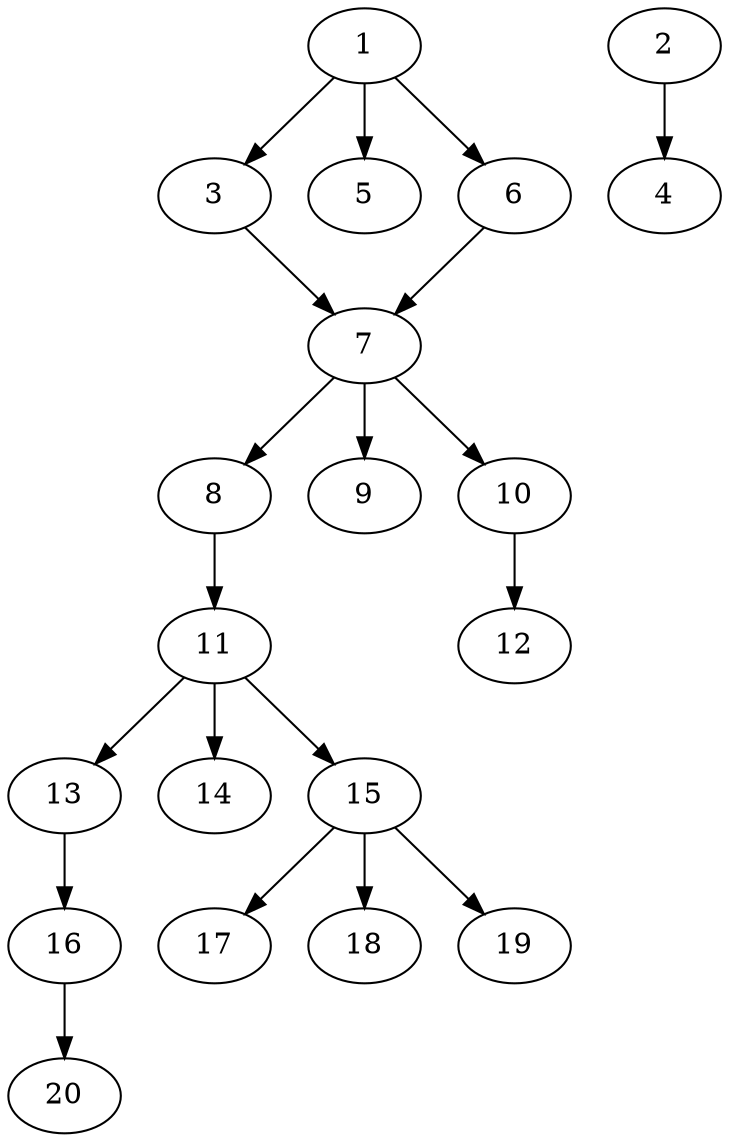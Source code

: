 // DAG automatically generated by daggen at Sat Jul 27 15:34:46 2019
// ./daggen --dot -n 20 --ccr 0.5 --fat 0.4 --regular 0.5 --density 0.4 --mindata 5242880 --maxdata 52428800 
digraph G {
  1 [size="15659008", alpha="0.12", expect_size="7829504"] 
  1 -> 3 [size ="7829504"]
  1 -> 5 [size ="7829504"]
  1 -> 6 [size ="7829504"]
  2 [size="100476928", alpha="0.20", expect_size="50238464"] 
  2 -> 4 [size ="50238464"]
  3 [size="36519936", alpha="0.07", expect_size="18259968"] 
  3 -> 7 [size ="18259968"]
  4 [size="79251456", alpha="0.18", expect_size="39625728"] 
  5 [size="82583552", alpha="0.16", expect_size="41291776"] 
  6 [size="91529216", alpha="0.00", expect_size="45764608"] 
  6 -> 7 [size ="45764608"]
  7 [size="71106560", alpha="0.17", expect_size="35553280"] 
  7 -> 8 [size ="35553280"]
  7 -> 9 [size ="35553280"]
  7 -> 10 [size ="35553280"]
  8 [size="18163712", alpha="0.06", expect_size="9081856"] 
  8 -> 11 [size ="9081856"]
  9 [size="100358144", alpha="0.16", expect_size="50179072"] 
  10 [size="43139072", alpha="0.13", expect_size="21569536"] 
  10 -> 12 [size ="21569536"]
  11 [size="99801088", alpha="0.04", expect_size="49900544"] 
  11 -> 13 [size ="49900544"]
  11 -> 14 [size ="49900544"]
  11 -> 15 [size ="49900544"]
  12 [size="61251584", alpha="0.07", expect_size="30625792"] 
  13 [size="60065792", alpha="0.19", expect_size="30032896"] 
  13 -> 16 [size ="30032896"]
  14 [size="93659136", alpha="0.04", expect_size="46829568"] 
  15 [size="84623360", alpha="0.12", expect_size="42311680"] 
  15 -> 17 [size ="42311680"]
  15 -> 18 [size ="42311680"]
  15 -> 19 [size ="42311680"]
  16 [size="67821568", alpha="0.09", expect_size="33910784"] 
  16 -> 20 [size ="33910784"]
  17 [size="68128768", alpha="0.05", expect_size="34064384"] 
  18 [size="55840768", alpha="0.17", expect_size="27920384"] 
  19 [size="82597888", alpha="0.10", expect_size="41298944"] 
  20 [size="62484480", alpha="0.15", expect_size="31242240"] 
}
